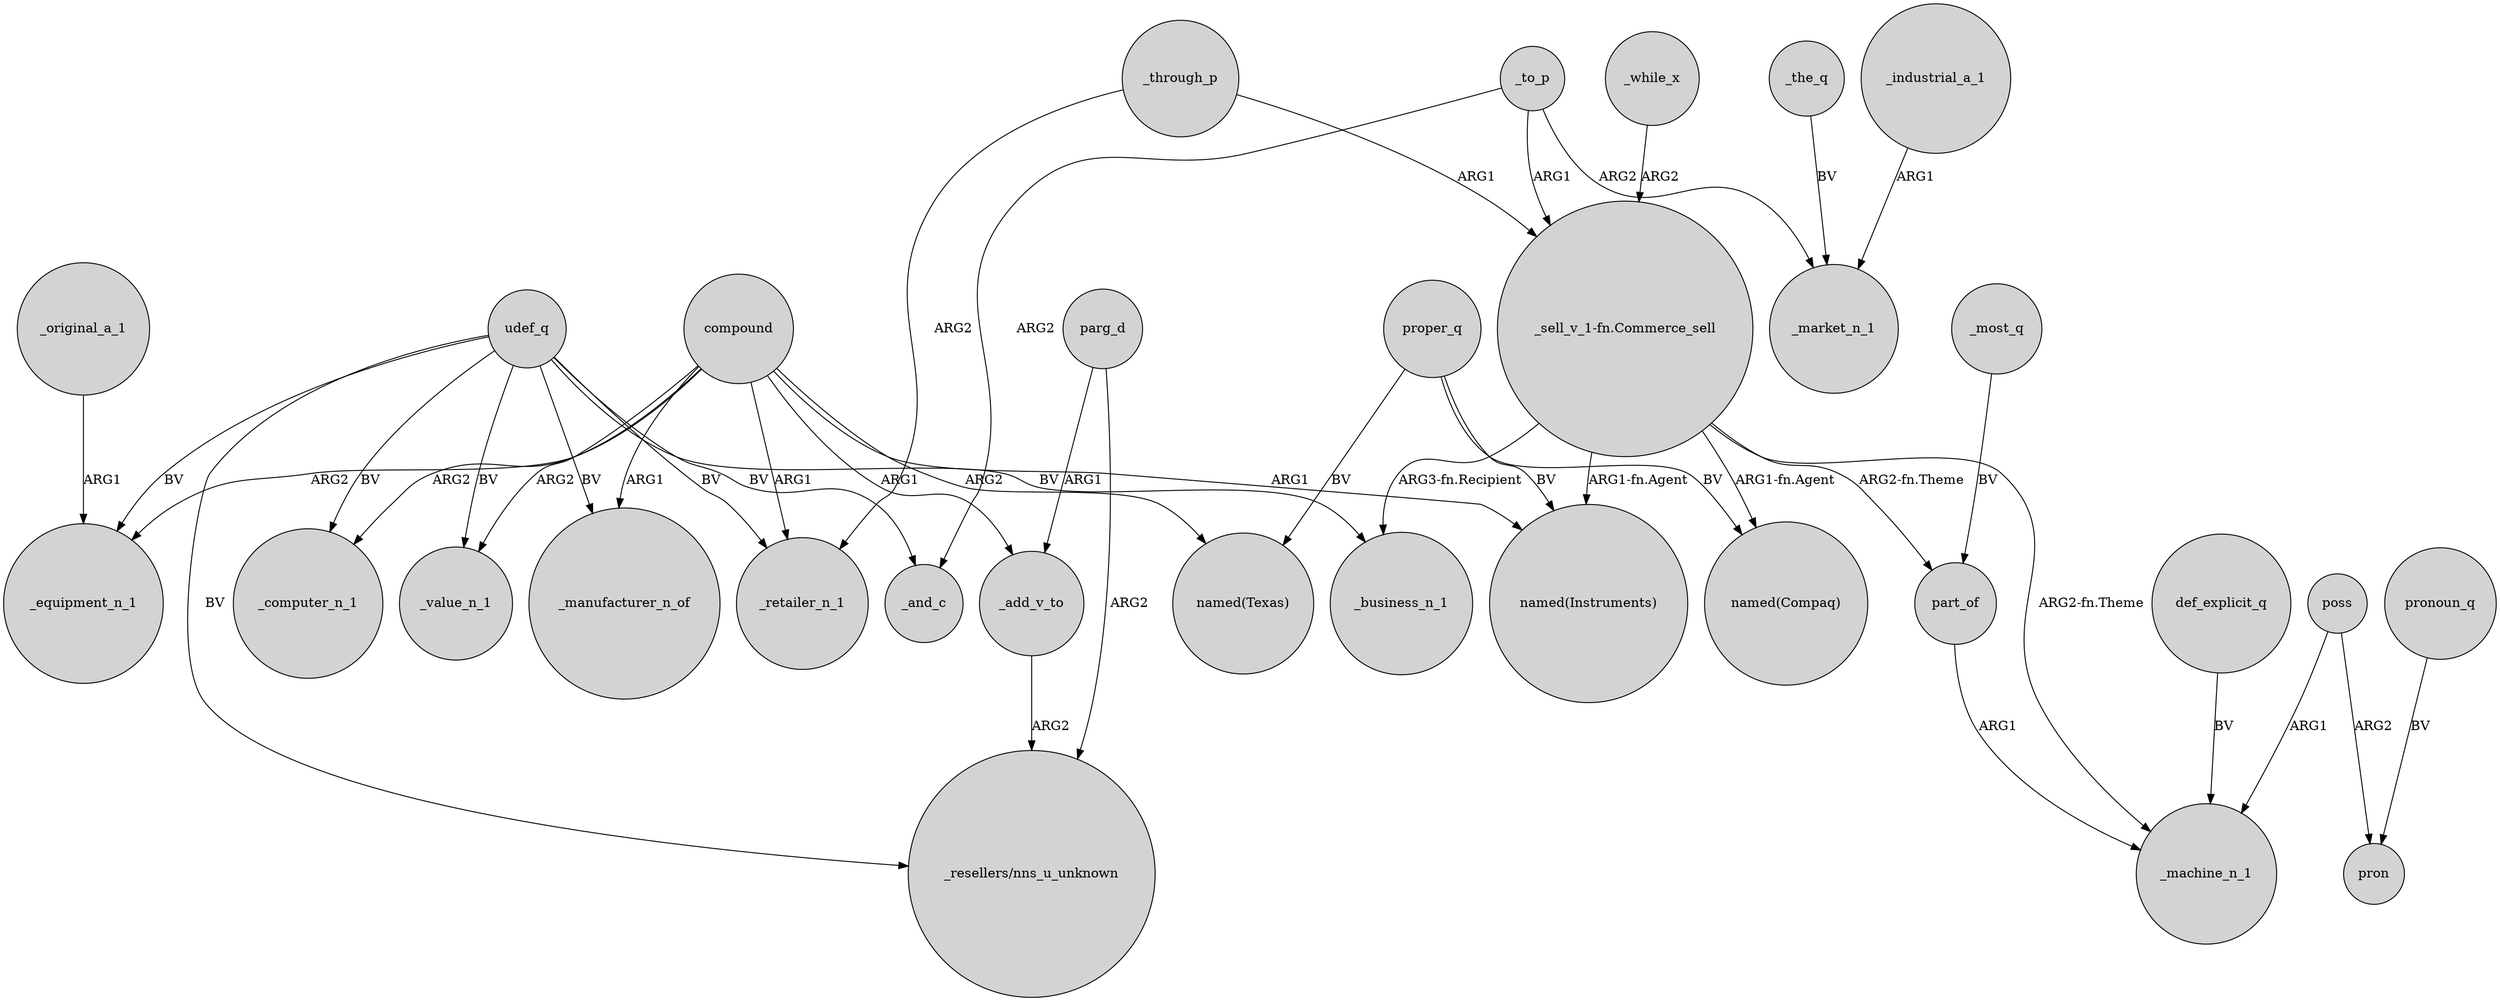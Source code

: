 digraph {
	node [shape=circle style=filled]
	udef_q -> _equipment_n_1 [label=BV]
	compound -> _manufacturer_n_of [label=ARG1]
	poss -> pron [label=ARG2]
	compound -> _retailer_n_1 [label=ARG1]
	def_explicit_q -> _machine_n_1 [label=BV]
	proper_q -> "named(Instruments)" [label=BV]
	_while_x -> "_sell_v_1-fn.Commerce_sell" [label=ARG2]
	_to_p -> "_sell_v_1-fn.Commerce_sell" [label=ARG1]
	compound -> _equipment_n_1 [label=ARG2]
	proper_q -> "named(Compaq)" [label=BV]
	"_sell_v_1-fn.Commerce_sell" -> "named(Compaq)" [label="ARG1-fn.Agent"]
	_through_p -> _retailer_n_1 [label=ARG2]
	_to_p -> _and_c [label=ARG2]
	udef_q -> _computer_n_1 [label=BV]
	udef_q -> _manufacturer_n_of [label=BV]
	"_sell_v_1-fn.Commerce_sell" -> _machine_n_1 [label="ARG2-fn.Theme"]
	compound -> _computer_n_1 [label=ARG2]
	"_sell_v_1-fn.Commerce_sell" -> "named(Instruments)" [label="ARG1-fn.Agent"]
	_to_p -> _market_n_1 [label=ARG2]
	pronoun_q -> pron [label=BV]
	proper_q -> "named(Texas)" [label=BV]
	_through_p -> "_sell_v_1-fn.Commerce_sell" [label=ARG1]
	compound -> _add_v_to [label=ARG1]
	udef_q -> "_resellers/nns_u_unknown" [label=BV]
	poss -> _machine_n_1 [label=ARG1]
	"_sell_v_1-fn.Commerce_sell" -> part_of [label="ARG2-fn.Theme"]
	"_sell_v_1-fn.Commerce_sell" -> _business_n_1 [label="ARG3-fn.Recipient"]
	compound -> _value_n_1 [label=ARG2]
	_add_v_to -> "_resellers/nns_u_unknown" [label=ARG2]
	parg_d -> _add_v_to [label=ARG1]
	_industrial_a_1 -> _market_n_1 [label=ARG1]
	_most_q -> part_of [label=BV]
	_original_a_1 -> _equipment_n_1 [label=ARG1]
	udef_q -> _business_n_1 [label=BV]
	compound -> "named(Texas)" [label=ARG2]
	udef_q -> _value_n_1 [label=BV]
	udef_q -> _retailer_n_1 [label=BV]
	part_of -> _machine_n_1 [label=ARG1]
	_the_q -> _market_n_1 [label=BV]
	udef_q -> _and_c [label=BV]
	compound -> "named(Instruments)" [label=ARG1]
	parg_d -> "_resellers/nns_u_unknown" [label=ARG2]
}
